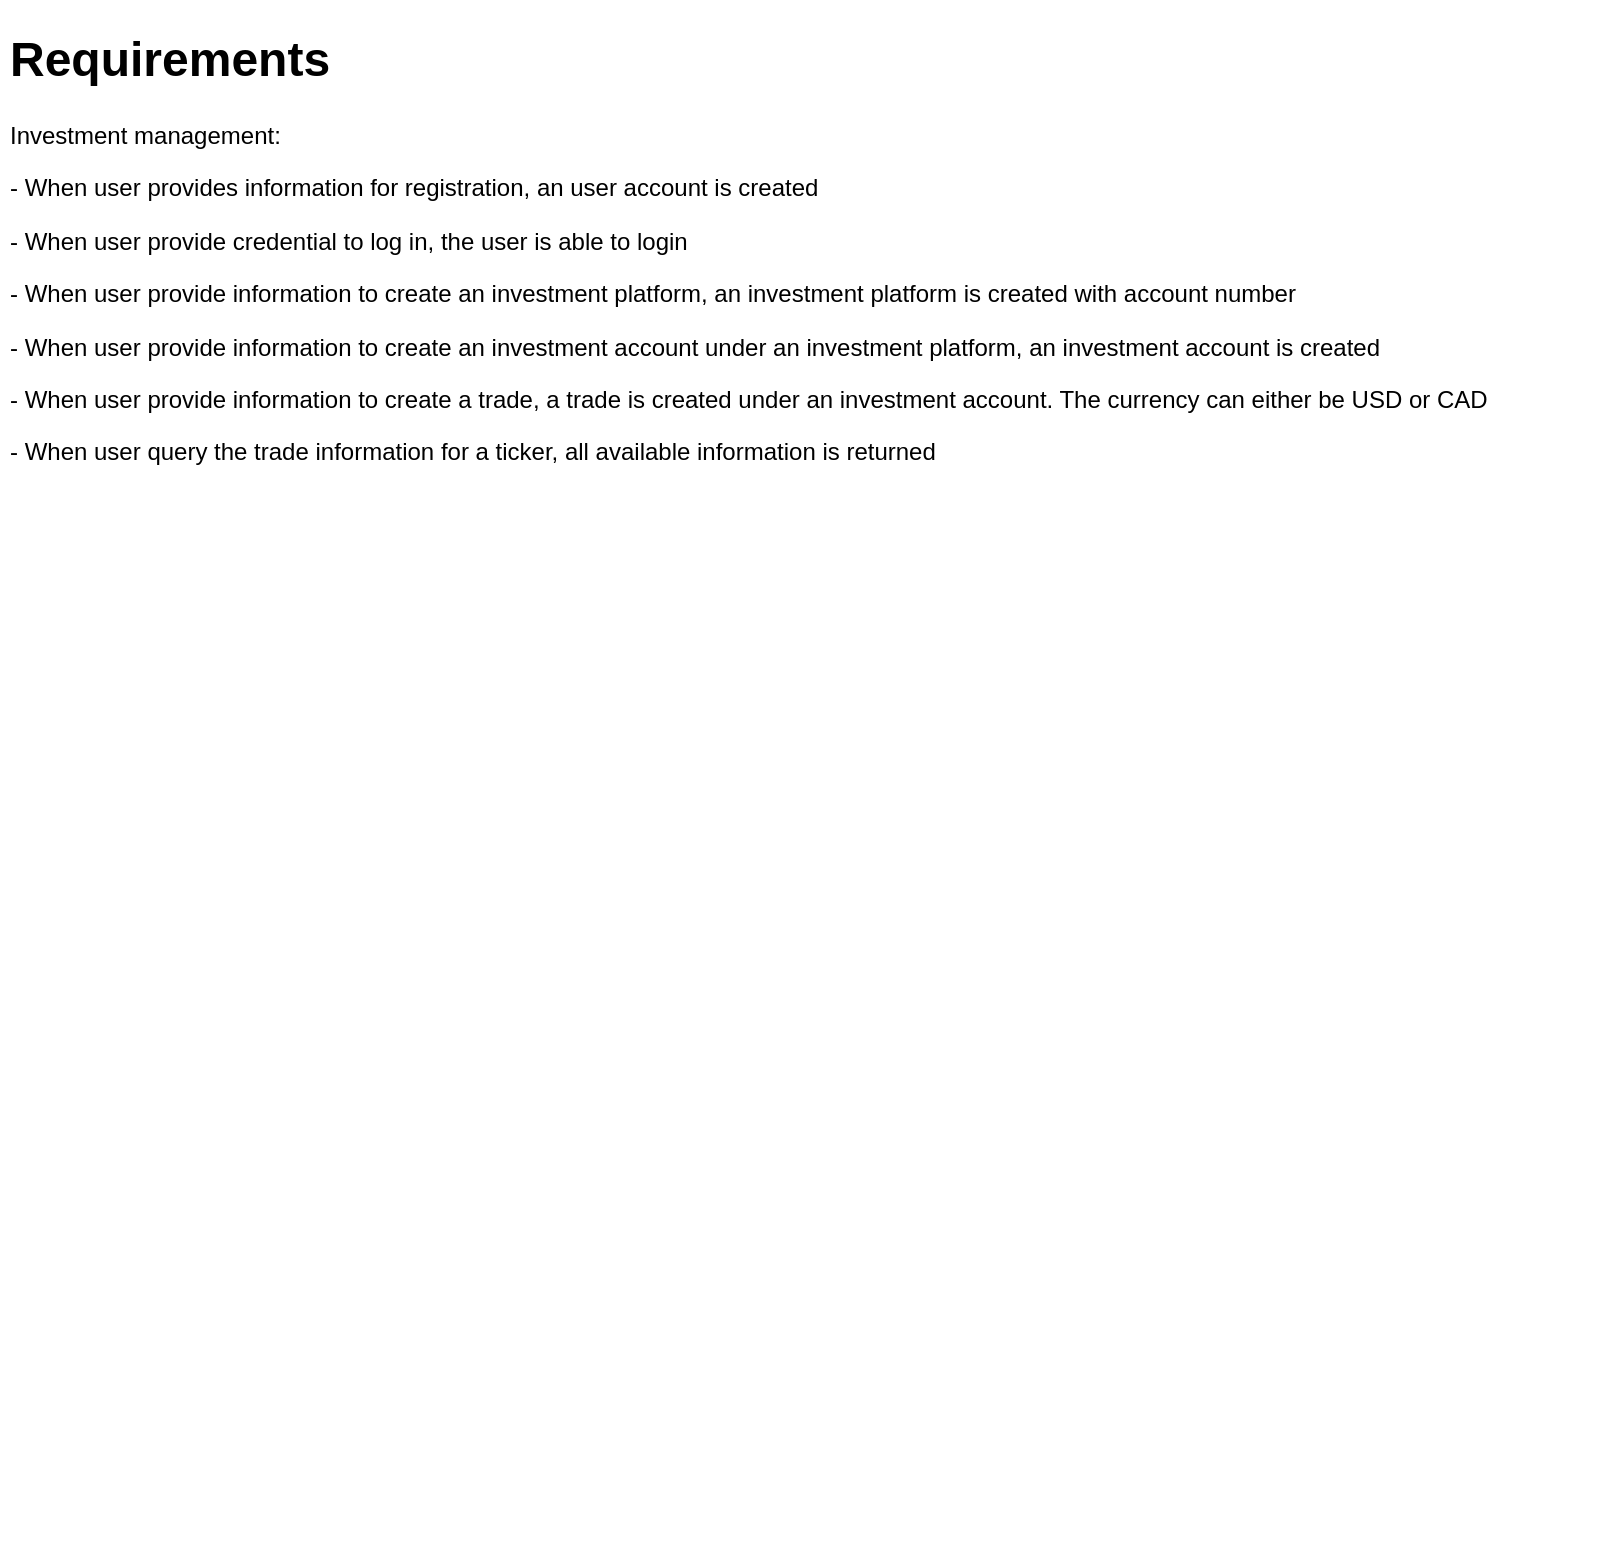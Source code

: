 <mxfile version="21.7.5" type="github" pages="2">
  <diagram name="Page-1" id="o1pbn0FOWJ0MRCh8FeG6">
    <mxGraphModel dx="1230" dy="1108" grid="1" gridSize="10" guides="1" tooltips="1" connect="1" arrows="1" fold="1" page="1" pageScale="1" pageWidth="850" pageHeight="1100" math="0" shadow="0">
      <root>
        <mxCell id="0" />
        <mxCell id="1" parent="0" />
        <mxCell id="ShPZ2oS8lOnbpsvyef3e-2" value="&lt;h1&gt;Requirements&lt;/h1&gt;&lt;p&gt;Investment management:&lt;/p&gt;&lt;p&gt;- When user provides information for registration, an user account is created&lt;/p&gt;&lt;p&gt;- When user provide credential to log in, the user is able to login&lt;/p&gt;&lt;p&gt;- When user provide information to create an investment platform, an investment platform is created with account number&lt;/p&gt;&lt;p&gt;- When user provide information to create an investment account under an investment platform, an investment account is created&lt;/p&gt;&lt;p&gt;- When user provide information to create a trade, a trade is created under an investment account. The currency can either be USD or CAD&lt;/p&gt;&lt;p&gt;- When user query the trade information for a ticker, all available information is returned&lt;br&gt;&lt;/p&gt;&lt;p&gt;&lt;br&gt;&lt;/p&gt;" style="text;html=1;strokeColor=none;fillColor=none;spacing=5;spacingTop=-20;whiteSpace=wrap;overflow=hidden;rounded=0;" vertex="1" parent="1">
          <mxGeometry x="40" y="40" width="800" height="760" as="geometry" />
        </mxCell>
      </root>
    </mxGraphModel>
  </diagram>
  <diagram id="0CF6vf5HtmAV_x-mRJ9R" name="Page-2">
    <mxGraphModel dx="1230" dy="1108" grid="1" gridSize="10" guides="1" tooltips="1" connect="1" arrows="1" fold="1" page="1" pageScale="1" pageWidth="850" pageHeight="1100" math="0" shadow="0">
      <root>
        <mxCell id="0" />
        <mxCell id="1" parent="0" />
        <mxCell id="6_5ILPPCKP6vn-Kexafy-4" style="edgeStyle=orthogonalEdgeStyle;rounded=0;orthogonalLoop=1;jettySize=auto;html=1;entryX=0;entryY=0.5;entryDx=0;entryDy=0;endArrow=ERzeroToMany;endFill=0;startArrow=ERmandOne;startFill=0;" edge="1" parent="1" source="6_5ILPPCKP6vn-Kexafy-1" target="6_5ILPPCKP6vn-Kexafy-3">
          <mxGeometry relative="1" as="geometry" />
        </mxCell>
        <mxCell id="6_5ILPPCKP6vn-Kexafy-1" value="User" style="whiteSpace=wrap;html=1;align=center;" vertex="1" parent="1">
          <mxGeometry x="70" y="80" width="100" height="40" as="geometry" />
        </mxCell>
        <mxCell id="6_5ILPPCKP6vn-Kexafy-5" style="edgeStyle=orthogonalEdgeStyle;rounded=0;orthogonalLoop=1;jettySize=auto;html=1;entryX=1;entryY=0.5;entryDx=0;entryDy=0;endArrow=ERzeroToMany;endFill=0;startArrow=ERmandOne;startFill=0;" edge="1" parent="1" source="6_5ILPPCKP6vn-Kexafy-2" target="6_5ILPPCKP6vn-Kexafy-3">
          <mxGeometry relative="1" as="geometry" />
        </mxCell>
        <mxCell id="6_5ILPPCKP6vn-Kexafy-2" value="Investment platform" style="whiteSpace=wrap;html=1;align=center;" vertex="1" parent="1">
          <mxGeometry x="400" y="80" width="100" height="40" as="geometry" />
        </mxCell>
        <mxCell id="6_5ILPPCKP6vn-Kexafy-7" style="edgeStyle=orthogonalEdgeStyle;rounded=0;orthogonalLoop=1;jettySize=auto;html=1;entryX=0.5;entryY=0;entryDx=0;entryDy=0;endArrow=ERzeroToMany;endFill=0;startArrow=ERzeroToMany;startFill=0;" edge="1" parent="1" source="6_5ILPPCKP6vn-Kexafy-3" target="6_5ILPPCKP6vn-Kexafy-6">
          <mxGeometry relative="1" as="geometry" />
        </mxCell>
        <mxCell id="6_5ILPPCKP6vn-Kexafy-3" value="Investment account" style="whiteSpace=wrap;html=1;align=center;" vertex="1" parent="1">
          <mxGeometry x="230" y="160" width="100" height="40" as="geometry" />
        </mxCell>
        <mxCell id="6_5ILPPCKP6vn-Kexafy-6" value="Ticker" style="whiteSpace=wrap;html=1;align=center;" vertex="1" parent="1">
          <mxGeometry x="230" y="280" width="100" height="40" as="geometry" />
        </mxCell>
      </root>
    </mxGraphModel>
  </diagram>
</mxfile>
